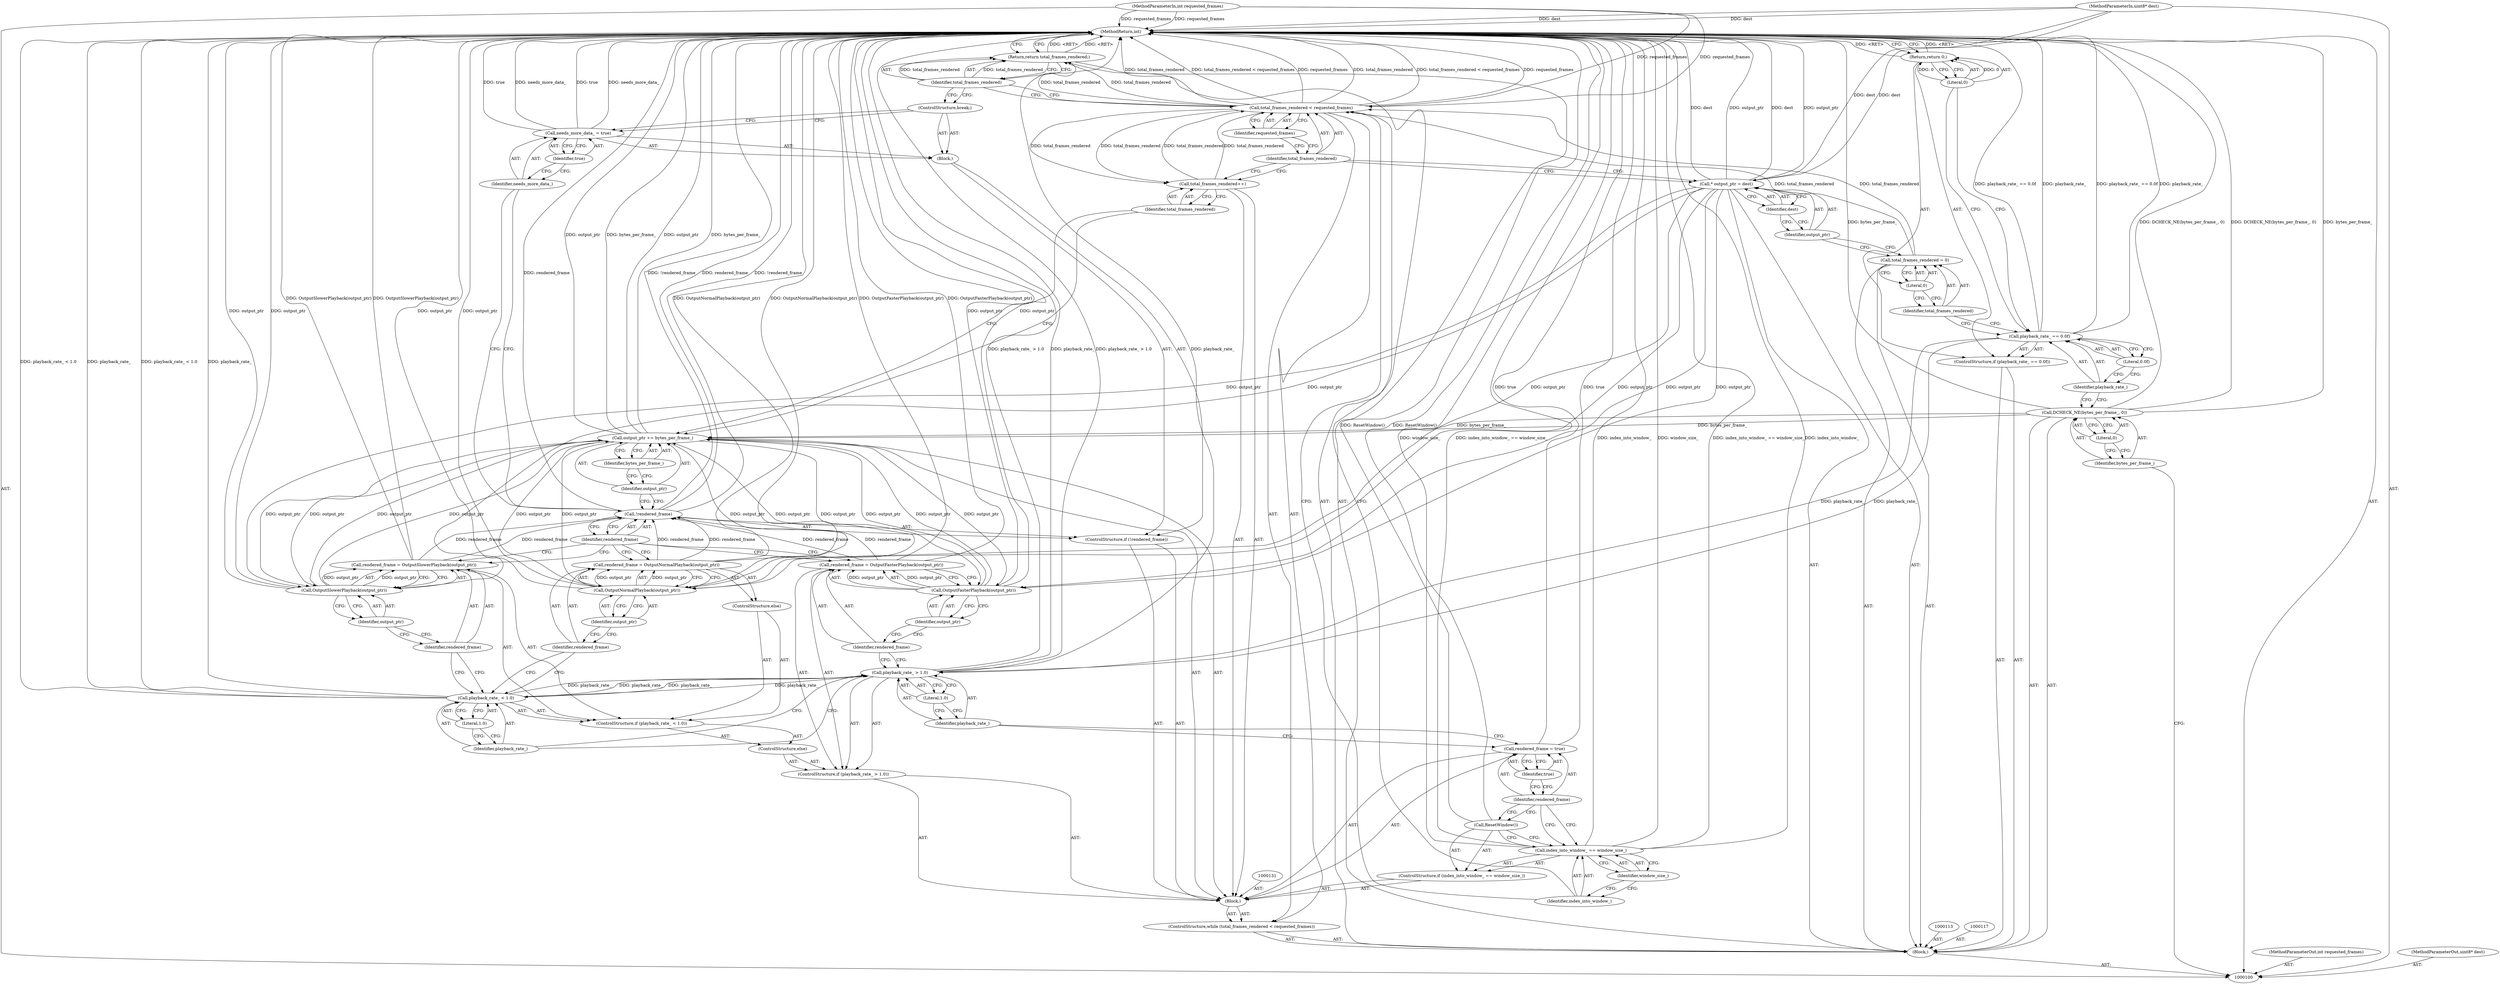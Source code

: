 digraph "1_Chrome_802ecdb9cee0d66fe546bdf24e98150f8f716ad8" {
"1000172" [label="(MethodReturn,int)"];
"1000122" [label="(Call,total_frames_rendered < requested_frames)"];
"1000123" [label="(Identifier,total_frames_rendered)"];
"1000121" [label="(ControlStructure,while (total_frames_rendered < requested_frames))"];
"1000124" [label="(Identifier,requested_frames)"];
"1000129" [label="(Identifier,window_size_)"];
"1000126" [label="(ControlStructure,if (index_into_window_ == window_size_))"];
"1000127" [label="(Call,index_into_window_ == window_size_)"];
"1000128" [label="(Identifier,index_into_window_)"];
"1000130" [label="(Call,ResetWindow())"];
"1000132" [label="(Call,rendered_frame = true)"];
"1000133" [label="(Identifier,rendered_frame)"];
"1000134" [label="(Identifier,true)"];
"1000125" [label="(Block,)"];
"1000138" [label="(Literal,1.0)"];
"1000135" [label="(ControlStructure,if (playback_rate_ > 1.0))"];
"1000136" [label="(Call,playback_rate_ > 1.0)"];
"1000137" [label="(Identifier,playback_rate_)"];
"1000141" [label="(Call,OutputFasterPlayback(output_ptr))"];
"1000142" [label="(Identifier,output_ptr)"];
"1000139" [label="(Call,rendered_frame = OutputFasterPlayback(output_ptr))"];
"1000140" [label="(Identifier,rendered_frame)"];
"1000145" [label="(Call,playback_rate_ < 1.0)"];
"1000146" [label="(Identifier,playback_rate_)"];
"1000147" [label="(Literal,1.0)"];
"1000143" [label="(ControlStructure,else)"];
"1000144" [label="(ControlStructure,if (playback_rate_ < 1.0))"];
"1000150" [label="(Call,OutputSlowerPlayback(output_ptr))"];
"1000151" [label="(Identifier,output_ptr)"];
"1000148" [label="(Call,rendered_frame = OutputSlowerPlayback(output_ptr))"];
"1000149" [label="(Identifier,rendered_frame)"];
"1000152" [label="(ControlStructure,else)"];
"1000102" [label="(MethodParameterIn,int requested_frames)"];
"1000234" [label="(MethodParameterOut,int requested_frames)"];
"1000103" [label="(Block,)"];
"1000101" [label="(MethodParameterIn,uint8* dest)"];
"1000233" [label="(MethodParameterOut,uint8* dest)"];
"1000155" [label="(Call,OutputNormalPlayback(output_ptr))"];
"1000156" [label="(Identifier,output_ptr)"];
"1000153" [label="(Call,rendered_frame = OutputNormalPlayback(output_ptr))"];
"1000154" [label="(Identifier,rendered_frame)"];
"1000159" [label="(Identifier,rendered_frame)"];
"1000160" [label="(Block,)"];
"1000157" [label="(ControlStructure,if (!rendered_frame))"];
"1000158" [label="(Call,!rendered_frame)"];
"1000163" [label="(Identifier,true)"];
"1000161" [label="(Call,needs_more_data_ = true)"];
"1000162" [label="(Identifier,needs_more_data_)"];
"1000164" [label="(ControlStructure,break;)"];
"1000167" [label="(Identifier,bytes_per_frame_)"];
"1000165" [label="(Call,output_ptr += bytes_per_frame_)"];
"1000166" [label="(Identifier,output_ptr)"];
"1000168" [label="(Call,total_frames_rendered++)"];
"1000169" [label="(Identifier,total_frames_rendered)"];
"1000105" [label="(Identifier,bytes_per_frame_)"];
"1000104" [label="(Call,DCHECK_NE(bytes_per_frame_, 0))"];
"1000106" [label="(Literal,0)"];
"1000170" [label="(Return,return total_frames_rendered;)"];
"1000171" [label="(Identifier,total_frames_rendered)"];
"1000110" [label="(Literal,0.0f)"];
"1000107" [label="(ControlStructure,if (playback_rate_ == 0.0f))"];
"1000108" [label="(Call,playback_rate_ == 0.0f)"];
"1000109" [label="(Identifier,playback_rate_)"];
"1000112" [label="(Literal,0)"];
"1000111" [label="(Return,return 0;)"];
"1000116" [label="(Literal,0)"];
"1000114" [label="(Call,total_frames_rendered = 0)"];
"1000115" [label="(Identifier,total_frames_rendered)"];
"1000119" [label="(Identifier,output_ptr)"];
"1000120" [label="(Identifier,dest)"];
"1000118" [label="(Call,* output_ptr = dest)"];
"1000172" -> "1000100"  [label="AST: "];
"1000172" -> "1000111"  [label="CFG: "];
"1000172" -> "1000170"  [label="CFG: "];
"1000111" -> "1000172"  [label="DDG: <RET>"];
"1000158" -> "1000172"  [label="DDG: rendered_frame"];
"1000158" -> "1000172"  [label="DDG: !rendered_frame"];
"1000141" -> "1000172"  [label="DDG: output_ptr"];
"1000108" -> "1000172"  [label="DDG: playback_rate_ == 0.0f"];
"1000108" -> "1000172"  [label="DDG: playback_rate_"];
"1000150" -> "1000172"  [label="DDG: output_ptr"];
"1000104" -> "1000172"  [label="DDG: DCHECK_NE(bytes_per_frame_, 0)"];
"1000104" -> "1000172"  [label="DDG: bytes_per_frame_"];
"1000165" -> "1000172"  [label="DDG: output_ptr"];
"1000165" -> "1000172"  [label="DDG: bytes_per_frame_"];
"1000102" -> "1000172"  [label="DDG: requested_frames"];
"1000148" -> "1000172"  [label="DDG: OutputSlowerPlayback(output_ptr)"];
"1000118" -> "1000172"  [label="DDG: output_ptr"];
"1000118" -> "1000172"  [label="DDG: dest"];
"1000130" -> "1000172"  [label="DDG: ResetWindow()"];
"1000122" -> "1000172"  [label="DDG: total_frames_rendered"];
"1000122" -> "1000172"  [label="DDG: total_frames_rendered < requested_frames"];
"1000122" -> "1000172"  [label="DDG: requested_frames"];
"1000139" -> "1000172"  [label="DDG: OutputFasterPlayback(output_ptr)"];
"1000127" -> "1000172"  [label="DDG: window_size_"];
"1000127" -> "1000172"  [label="DDG: index_into_window_ == window_size_"];
"1000127" -> "1000172"  [label="DDG: index_into_window_"];
"1000153" -> "1000172"  [label="DDG: OutputNormalPlayback(output_ptr)"];
"1000132" -> "1000172"  [label="DDG: true"];
"1000101" -> "1000172"  [label="DDG: dest"];
"1000136" -> "1000172"  [label="DDG: playback_rate_ > 1.0"];
"1000136" -> "1000172"  [label="DDG: playback_rate_"];
"1000145" -> "1000172"  [label="DDG: playback_rate_ < 1.0"];
"1000145" -> "1000172"  [label="DDG: playback_rate_"];
"1000155" -> "1000172"  [label="DDG: output_ptr"];
"1000161" -> "1000172"  [label="DDG: true"];
"1000161" -> "1000172"  [label="DDG: needs_more_data_"];
"1000170" -> "1000172"  [label="DDG: <RET>"];
"1000122" -> "1000121"  [label="AST: "];
"1000122" -> "1000124"  [label="CFG: "];
"1000123" -> "1000122"  [label="AST: "];
"1000124" -> "1000122"  [label="AST: "];
"1000128" -> "1000122"  [label="CFG: "];
"1000171" -> "1000122"  [label="CFG: "];
"1000122" -> "1000172"  [label="DDG: total_frames_rendered"];
"1000122" -> "1000172"  [label="DDG: total_frames_rendered < requested_frames"];
"1000122" -> "1000172"  [label="DDG: requested_frames"];
"1000168" -> "1000122"  [label="DDG: total_frames_rendered"];
"1000114" -> "1000122"  [label="DDG: total_frames_rendered"];
"1000102" -> "1000122"  [label="DDG: requested_frames"];
"1000122" -> "1000168"  [label="DDG: total_frames_rendered"];
"1000122" -> "1000170"  [label="DDG: total_frames_rendered"];
"1000123" -> "1000122"  [label="AST: "];
"1000123" -> "1000168"  [label="CFG: "];
"1000123" -> "1000118"  [label="CFG: "];
"1000124" -> "1000123"  [label="CFG: "];
"1000121" -> "1000103"  [label="AST: "];
"1000122" -> "1000121"  [label="AST: "];
"1000125" -> "1000121"  [label="AST: "];
"1000124" -> "1000122"  [label="AST: "];
"1000124" -> "1000123"  [label="CFG: "];
"1000122" -> "1000124"  [label="CFG: "];
"1000129" -> "1000127"  [label="AST: "];
"1000129" -> "1000128"  [label="CFG: "];
"1000127" -> "1000129"  [label="CFG: "];
"1000126" -> "1000125"  [label="AST: "];
"1000127" -> "1000126"  [label="AST: "];
"1000130" -> "1000126"  [label="AST: "];
"1000127" -> "1000126"  [label="AST: "];
"1000127" -> "1000129"  [label="CFG: "];
"1000128" -> "1000127"  [label="AST: "];
"1000129" -> "1000127"  [label="AST: "];
"1000130" -> "1000127"  [label="CFG: "];
"1000133" -> "1000127"  [label="CFG: "];
"1000127" -> "1000172"  [label="DDG: window_size_"];
"1000127" -> "1000172"  [label="DDG: index_into_window_ == window_size_"];
"1000127" -> "1000172"  [label="DDG: index_into_window_"];
"1000128" -> "1000127"  [label="AST: "];
"1000128" -> "1000122"  [label="CFG: "];
"1000129" -> "1000128"  [label="CFG: "];
"1000130" -> "1000126"  [label="AST: "];
"1000130" -> "1000127"  [label="CFG: "];
"1000133" -> "1000130"  [label="CFG: "];
"1000130" -> "1000172"  [label="DDG: ResetWindow()"];
"1000132" -> "1000125"  [label="AST: "];
"1000132" -> "1000134"  [label="CFG: "];
"1000133" -> "1000132"  [label="AST: "];
"1000134" -> "1000132"  [label="AST: "];
"1000137" -> "1000132"  [label="CFG: "];
"1000132" -> "1000172"  [label="DDG: true"];
"1000133" -> "1000132"  [label="AST: "];
"1000133" -> "1000130"  [label="CFG: "];
"1000133" -> "1000127"  [label="CFG: "];
"1000134" -> "1000133"  [label="CFG: "];
"1000134" -> "1000132"  [label="AST: "];
"1000134" -> "1000133"  [label="CFG: "];
"1000132" -> "1000134"  [label="CFG: "];
"1000125" -> "1000121"  [label="AST: "];
"1000126" -> "1000125"  [label="AST: "];
"1000131" -> "1000125"  [label="AST: "];
"1000132" -> "1000125"  [label="AST: "];
"1000135" -> "1000125"  [label="AST: "];
"1000157" -> "1000125"  [label="AST: "];
"1000165" -> "1000125"  [label="AST: "];
"1000168" -> "1000125"  [label="AST: "];
"1000138" -> "1000136"  [label="AST: "];
"1000138" -> "1000137"  [label="CFG: "];
"1000136" -> "1000138"  [label="CFG: "];
"1000135" -> "1000125"  [label="AST: "];
"1000136" -> "1000135"  [label="AST: "];
"1000139" -> "1000135"  [label="AST: "];
"1000143" -> "1000135"  [label="AST: "];
"1000136" -> "1000135"  [label="AST: "];
"1000136" -> "1000138"  [label="CFG: "];
"1000137" -> "1000136"  [label="AST: "];
"1000138" -> "1000136"  [label="AST: "];
"1000140" -> "1000136"  [label="CFG: "];
"1000146" -> "1000136"  [label="CFG: "];
"1000136" -> "1000172"  [label="DDG: playback_rate_ > 1.0"];
"1000136" -> "1000172"  [label="DDG: playback_rate_"];
"1000145" -> "1000136"  [label="DDG: playback_rate_"];
"1000108" -> "1000136"  [label="DDG: playback_rate_"];
"1000136" -> "1000145"  [label="DDG: playback_rate_"];
"1000137" -> "1000136"  [label="AST: "];
"1000137" -> "1000132"  [label="CFG: "];
"1000138" -> "1000137"  [label="CFG: "];
"1000141" -> "1000139"  [label="AST: "];
"1000141" -> "1000142"  [label="CFG: "];
"1000142" -> "1000141"  [label="AST: "];
"1000139" -> "1000141"  [label="CFG: "];
"1000141" -> "1000172"  [label="DDG: output_ptr"];
"1000141" -> "1000139"  [label="DDG: output_ptr"];
"1000165" -> "1000141"  [label="DDG: output_ptr"];
"1000118" -> "1000141"  [label="DDG: output_ptr"];
"1000141" -> "1000165"  [label="DDG: output_ptr"];
"1000142" -> "1000141"  [label="AST: "];
"1000142" -> "1000140"  [label="CFG: "];
"1000141" -> "1000142"  [label="CFG: "];
"1000139" -> "1000135"  [label="AST: "];
"1000139" -> "1000141"  [label="CFG: "];
"1000140" -> "1000139"  [label="AST: "];
"1000141" -> "1000139"  [label="AST: "];
"1000159" -> "1000139"  [label="CFG: "];
"1000139" -> "1000172"  [label="DDG: OutputFasterPlayback(output_ptr)"];
"1000141" -> "1000139"  [label="DDG: output_ptr"];
"1000139" -> "1000158"  [label="DDG: rendered_frame"];
"1000140" -> "1000139"  [label="AST: "];
"1000140" -> "1000136"  [label="CFG: "];
"1000142" -> "1000140"  [label="CFG: "];
"1000145" -> "1000144"  [label="AST: "];
"1000145" -> "1000147"  [label="CFG: "];
"1000146" -> "1000145"  [label="AST: "];
"1000147" -> "1000145"  [label="AST: "];
"1000149" -> "1000145"  [label="CFG: "];
"1000154" -> "1000145"  [label="CFG: "];
"1000145" -> "1000172"  [label="DDG: playback_rate_ < 1.0"];
"1000145" -> "1000172"  [label="DDG: playback_rate_"];
"1000145" -> "1000136"  [label="DDG: playback_rate_"];
"1000136" -> "1000145"  [label="DDG: playback_rate_"];
"1000146" -> "1000145"  [label="AST: "];
"1000146" -> "1000136"  [label="CFG: "];
"1000147" -> "1000146"  [label="CFG: "];
"1000147" -> "1000145"  [label="AST: "];
"1000147" -> "1000146"  [label="CFG: "];
"1000145" -> "1000147"  [label="CFG: "];
"1000143" -> "1000135"  [label="AST: "];
"1000144" -> "1000143"  [label="AST: "];
"1000144" -> "1000143"  [label="AST: "];
"1000145" -> "1000144"  [label="AST: "];
"1000148" -> "1000144"  [label="AST: "];
"1000152" -> "1000144"  [label="AST: "];
"1000150" -> "1000148"  [label="AST: "];
"1000150" -> "1000151"  [label="CFG: "];
"1000151" -> "1000150"  [label="AST: "];
"1000148" -> "1000150"  [label="CFG: "];
"1000150" -> "1000172"  [label="DDG: output_ptr"];
"1000150" -> "1000148"  [label="DDG: output_ptr"];
"1000165" -> "1000150"  [label="DDG: output_ptr"];
"1000118" -> "1000150"  [label="DDG: output_ptr"];
"1000150" -> "1000165"  [label="DDG: output_ptr"];
"1000151" -> "1000150"  [label="AST: "];
"1000151" -> "1000149"  [label="CFG: "];
"1000150" -> "1000151"  [label="CFG: "];
"1000148" -> "1000144"  [label="AST: "];
"1000148" -> "1000150"  [label="CFG: "];
"1000149" -> "1000148"  [label="AST: "];
"1000150" -> "1000148"  [label="AST: "];
"1000159" -> "1000148"  [label="CFG: "];
"1000148" -> "1000172"  [label="DDG: OutputSlowerPlayback(output_ptr)"];
"1000150" -> "1000148"  [label="DDG: output_ptr"];
"1000148" -> "1000158"  [label="DDG: rendered_frame"];
"1000149" -> "1000148"  [label="AST: "];
"1000149" -> "1000145"  [label="CFG: "];
"1000151" -> "1000149"  [label="CFG: "];
"1000152" -> "1000144"  [label="AST: "];
"1000153" -> "1000152"  [label="AST: "];
"1000102" -> "1000100"  [label="AST: "];
"1000102" -> "1000172"  [label="DDG: requested_frames"];
"1000102" -> "1000122"  [label="DDG: requested_frames"];
"1000234" -> "1000100"  [label="AST: "];
"1000103" -> "1000100"  [label="AST: "];
"1000104" -> "1000103"  [label="AST: "];
"1000107" -> "1000103"  [label="AST: "];
"1000113" -> "1000103"  [label="AST: "];
"1000114" -> "1000103"  [label="AST: "];
"1000117" -> "1000103"  [label="AST: "];
"1000118" -> "1000103"  [label="AST: "];
"1000121" -> "1000103"  [label="AST: "];
"1000170" -> "1000103"  [label="AST: "];
"1000101" -> "1000100"  [label="AST: "];
"1000101" -> "1000172"  [label="DDG: dest"];
"1000101" -> "1000118"  [label="DDG: dest"];
"1000233" -> "1000100"  [label="AST: "];
"1000155" -> "1000153"  [label="AST: "];
"1000155" -> "1000156"  [label="CFG: "];
"1000156" -> "1000155"  [label="AST: "];
"1000153" -> "1000155"  [label="CFG: "];
"1000155" -> "1000172"  [label="DDG: output_ptr"];
"1000155" -> "1000153"  [label="DDG: output_ptr"];
"1000165" -> "1000155"  [label="DDG: output_ptr"];
"1000118" -> "1000155"  [label="DDG: output_ptr"];
"1000155" -> "1000165"  [label="DDG: output_ptr"];
"1000156" -> "1000155"  [label="AST: "];
"1000156" -> "1000154"  [label="CFG: "];
"1000155" -> "1000156"  [label="CFG: "];
"1000153" -> "1000152"  [label="AST: "];
"1000153" -> "1000155"  [label="CFG: "];
"1000154" -> "1000153"  [label="AST: "];
"1000155" -> "1000153"  [label="AST: "];
"1000159" -> "1000153"  [label="CFG: "];
"1000153" -> "1000172"  [label="DDG: OutputNormalPlayback(output_ptr)"];
"1000155" -> "1000153"  [label="DDG: output_ptr"];
"1000153" -> "1000158"  [label="DDG: rendered_frame"];
"1000154" -> "1000153"  [label="AST: "];
"1000154" -> "1000145"  [label="CFG: "];
"1000156" -> "1000154"  [label="CFG: "];
"1000159" -> "1000158"  [label="AST: "];
"1000159" -> "1000139"  [label="CFG: "];
"1000159" -> "1000148"  [label="CFG: "];
"1000159" -> "1000153"  [label="CFG: "];
"1000158" -> "1000159"  [label="CFG: "];
"1000160" -> "1000157"  [label="AST: "];
"1000161" -> "1000160"  [label="AST: "];
"1000164" -> "1000160"  [label="AST: "];
"1000157" -> "1000125"  [label="AST: "];
"1000158" -> "1000157"  [label="AST: "];
"1000160" -> "1000157"  [label="AST: "];
"1000158" -> "1000157"  [label="AST: "];
"1000158" -> "1000159"  [label="CFG: "];
"1000159" -> "1000158"  [label="AST: "];
"1000162" -> "1000158"  [label="CFG: "];
"1000166" -> "1000158"  [label="CFG: "];
"1000158" -> "1000172"  [label="DDG: rendered_frame"];
"1000158" -> "1000172"  [label="DDG: !rendered_frame"];
"1000139" -> "1000158"  [label="DDG: rendered_frame"];
"1000148" -> "1000158"  [label="DDG: rendered_frame"];
"1000153" -> "1000158"  [label="DDG: rendered_frame"];
"1000163" -> "1000161"  [label="AST: "];
"1000163" -> "1000162"  [label="CFG: "];
"1000161" -> "1000163"  [label="CFG: "];
"1000161" -> "1000160"  [label="AST: "];
"1000161" -> "1000163"  [label="CFG: "];
"1000162" -> "1000161"  [label="AST: "];
"1000163" -> "1000161"  [label="AST: "];
"1000164" -> "1000161"  [label="CFG: "];
"1000161" -> "1000172"  [label="DDG: true"];
"1000161" -> "1000172"  [label="DDG: needs_more_data_"];
"1000162" -> "1000161"  [label="AST: "];
"1000162" -> "1000158"  [label="CFG: "];
"1000163" -> "1000162"  [label="CFG: "];
"1000164" -> "1000160"  [label="AST: "];
"1000164" -> "1000161"  [label="CFG: "];
"1000171" -> "1000164"  [label="CFG: "];
"1000167" -> "1000165"  [label="AST: "];
"1000167" -> "1000166"  [label="CFG: "];
"1000165" -> "1000167"  [label="CFG: "];
"1000165" -> "1000125"  [label="AST: "];
"1000165" -> "1000167"  [label="CFG: "];
"1000166" -> "1000165"  [label="AST: "];
"1000167" -> "1000165"  [label="AST: "];
"1000169" -> "1000165"  [label="CFG: "];
"1000165" -> "1000172"  [label="DDG: output_ptr"];
"1000165" -> "1000172"  [label="DDG: bytes_per_frame_"];
"1000165" -> "1000141"  [label="DDG: output_ptr"];
"1000165" -> "1000150"  [label="DDG: output_ptr"];
"1000165" -> "1000155"  [label="DDG: output_ptr"];
"1000104" -> "1000165"  [label="DDG: bytes_per_frame_"];
"1000141" -> "1000165"  [label="DDG: output_ptr"];
"1000150" -> "1000165"  [label="DDG: output_ptr"];
"1000155" -> "1000165"  [label="DDG: output_ptr"];
"1000166" -> "1000165"  [label="AST: "];
"1000166" -> "1000158"  [label="CFG: "];
"1000167" -> "1000166"  [label="CFG: "];
"1000168" -> "1000125"  [label="AST: "];
"1000168" -> "1000169"  [label="CFG: "];
"1000169" -> "1000168"  [label="AST: "];
"1000123" -> "1000168"  [label="CFG: "];
"1000168" -> "1000122"  [label="DDG: total_frames_rendered"];
"1000122" -> "1000168"  [label="DDG: total_frames_rendered"];
"1000169" -> "1000168"  [label="AST: "];
"1000169" -> "1000165"  [label="CFG: "];
"1000168" -> "1000169"  [label="CFG: "];
"1000105" -> "1000104"  [label="AST: "];
"1000105" -> "1000100"  [label="CFG: "];
"1000106" -> "1000105"  [label="CFG: "];
"1000104" -> "1000103"  [label="AST: "];
"1000104" -> "1000106"  [label="CFG: "];
"1000105" -> "1000104"  [label="AST: "];
"1000106" -> "1000104"  [label="AST: "];
"1000109" -> "1000104"  [label="CFG: "];
"1000104" -> "1000172"  [label="DDG: DCHECK_NE(bytes_per_frame_, 0)"];
"1000104" -> "1000172"  [label="DDG: bytes_per_frame_"];
"1000104" -> "1000165"  [label="DDG: bytes_per_frame_"];
"1000106" -> "1000104"  [label="AST: "];
"1000106" -> "1000105"  [label="CFG: "];
"1000104" -> "1000106"  [label="CFG: "];
"1000170" -> "1000103"  [label="AST: "];
"1000170" -> "1000171"  [label="CFG: "];
"1000171" -> "1000170"  [label="AST: "];
"1000172" -> "1000170"  [label="CFG: "];
"1000170" -> "1000172"  [label="DDG: <RET>"];
"1000171" -> "1000170"  [label="DDG: total_frames_rendered"];
"1000122" -> "1000170"  [label="DDG: total_frames_rendered"];
"1000171" -> "1000170"  [label="AST: "];
"1000171" -> "1000122"  [label="CFG: "];
"1000171" -> "1000164"  [label="CFG: "];
"1000170" -> "1000171"  [label="CFG: "];
"1000171" -> "1000170"  [label="DDG: total_frames_rendered"];
"1000110" -> "1000108"  [label="AST: "];
"1000110" -> "1000109"  [label="CFG: "];
"1000108" -> "1000110"  [label="CFG: "];
"1000107" -> "1000103"  [label="AST: "];
"1000108" -> "1000107"  [label="AST: "];
"1000111" -> "1000107"  [label="AST: "];
"1000108" -> "1000107"  [label="AST: "];
"1000108" -> "1000110"  [label="CFG: "];
"1000109" -> "1000108"  [label="AST: "];
"1000110" -> "1000108"  [label="AST: "];
"1000112" -> "1000108"  [label="CFG: "];
"1000115" -> "1000108"  [label="CFG: "];
"1000108" -> "1000172"  [label="DDG: playback_rate_ == 0.0f"];
"1000108" -> "1000172"  [label="DDG: playback_rate_"];
"1000108" -> "1000136"  [label="DDG: playback_rate_"];
"1000109" -> "1000108"  [label="AST: "];
"1000109" -> "1000104"  [label="CFG: "];
"1000110" -> "1000109"  [label="CFG: "];
"1000112" -> "1000111"  [label="AST: "];
"1000112" -> "1000108"  [label="CFG: "];
"1000111" -> "1000112"  [label="CFG: "];
"1000112" -> "1000111"  [label="DDG: 0"];
"1000111" -> "1000107"  [label="AST: "];
"1000111" -> "1000112"  [label="CFG: "];
"1000112" -> "1000111"  [label="AST: "];
"1000172" -> "1000111"  [label="CFG: "];
"1000111" -> "1000172"  [label="DDG: <RET>"];
"1000112" -> "1000111"  [label="DDG: 0"];
"1000116" -> "1000114"  [label="AST: "];
"1000116" -> "1000115"  [label="CFG: "];
"1000114" -> "1000116"  [label="CFG: "];
"1000114" -> "1000103"  [label="AST: "];
"1000114" -> "1000116"  [label="CFG: "];
"1000115" -> "1000114"  [label="AST: "];
"1000116" -> "1000114"  [label="AST: "];
"1000119" -> "1000114"  [label="CFG: "];
"1000114" -> "1000122"  [label="DDG: total_frames_rendered"];
"1000115" -> "1000114"  [label="AST: "];
"1000115" -> "1000108"  [label="CFG: "];
"1000116" -> "1000115"  [label="CFG: "];
"1000119" -> "1000118"  [label="AST: "];
"1000119" -> "1000114"  [label="CFG: "];
"1000120" -> "1000119"  [label="CFG: "];
"1000120" -> "1000118"  [label="AST: "];
"1000120" -> "1000119"  [label="CFG: "];
"1000118" -> "1000120"  [label="CFG: "];
"1000118" -> "1000103"  [label="AST: "];
"1000118" -> "1000120"  [label="CFG: "];
"1000119" -> "1000118"  [label="AST: "];
"1000120" -> "1000118"  [label="AST: "];
"1000123" -> "1000118"  [label="CFG: "];
"1000118" -> "1000172"  [label="DDG: output_ptr"];
"1000118" -> "1000172"  [label="DDG: dest"];
"1000101" -> "1000118"  [label="DDG: dest"];
"1000118" -> "1000141"  [label="DDG: output_ptr"];
"1000118" -> "1000150"  [label="DDG: output_ptr"];
"1000118" -> "1000155"  [label="DDG: output_ptr"];
}
